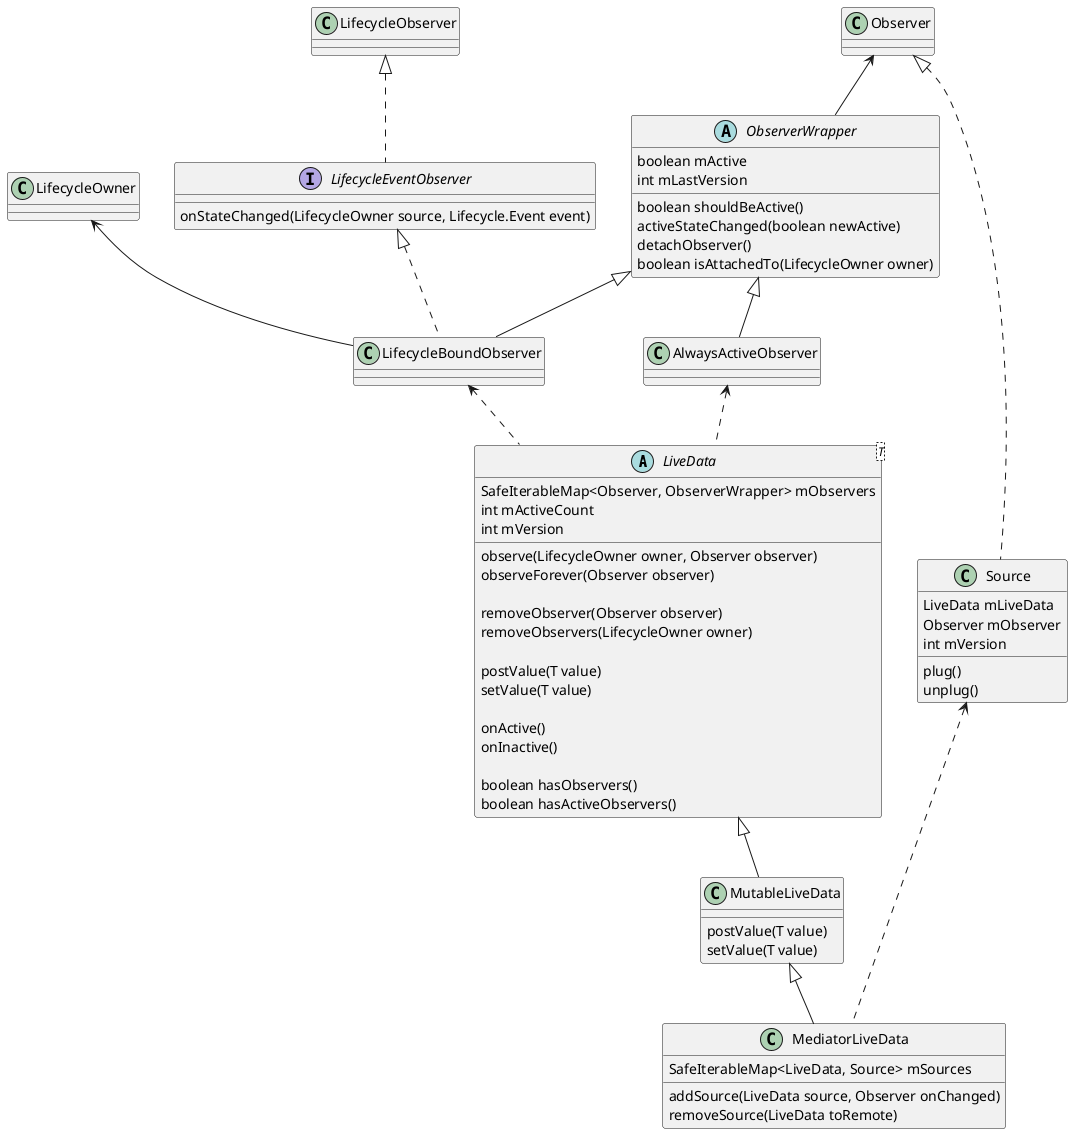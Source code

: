 @startuml LiveData_Class

/'是一个可以观察lifecycle的数据holder'/
abstract class LiveData<T> {
    SafeIterableMap<Observer, ObserverWrapper> mObservers
    int mActiveCount
    int mVersion

    observe(LifecycleOwner owner, Observer observer) /'在LifecycleOwner激活状态通知数据'/
    observeForever(Observer observer) /'只要LiveData不再被引用，就不会造成泄漏'/

    removeObserver(Observer observer)
    removeObservers(LifecycleOwner owner)

    postValue(T value)
    setValue(T value)

    onActive()
    onInactive()

    boolean hasObservers()
    boolean hasActiveObservers()
}

LifecycleBoundObserver <.. LiveData
class LifecycleBoundObserver {

}
LifecycleOwner <-- LifecycleBoundObserver
ObserverWrapper <|-- LifecycleBoundObserver
abstract class ObserverWrapper {
    boolean mActive
    int mLastVersion
    boolean shouldBeActive()
    activeStateChanged(boolean newActive)
    detachObserver()
    boolean isAttachedTo(LifecycleOwner owner)
}
Observer <-- ObserverWrapper

LifecycleEventObserver <|.. LifecycleBoundObserver
interface LifecycleEventObserver {
    onStateChanged(LifecycleOwner source, Lifecycle.Event event)
}
LifecycleObserver <|.. LifecycleEventObserver

AlwaysActiveObserver <.. LiveData
ObserverWrapper <|-- AlwaysActiveObserver

LiveData <|-- MutableLiveData
/'暴露public的setValue和postValue方法'/
class MutableLiveData {
    postValue(T value)
    setValue(T value)
}

MutableLiveData <|-- MediatorLiveData
/'观察其他LiveData，触发OnChanged事件'/
class MediatorLiveData {
    SafeIterableMap<LiveData, Source> mSources

    addSource(LiveData source, Observer onChanged)
    removeSource(LiveData toRemote)
}
Source <.. MediatorLiveData
class Source {
    LiveData mLiveData
    Observer mObserver
    int mVersion

    plug() /'mLiveData.observeForever'/
    unplug() /'mLiveData.removeObserver'/
}
Observer <|.. Source

@enduml
